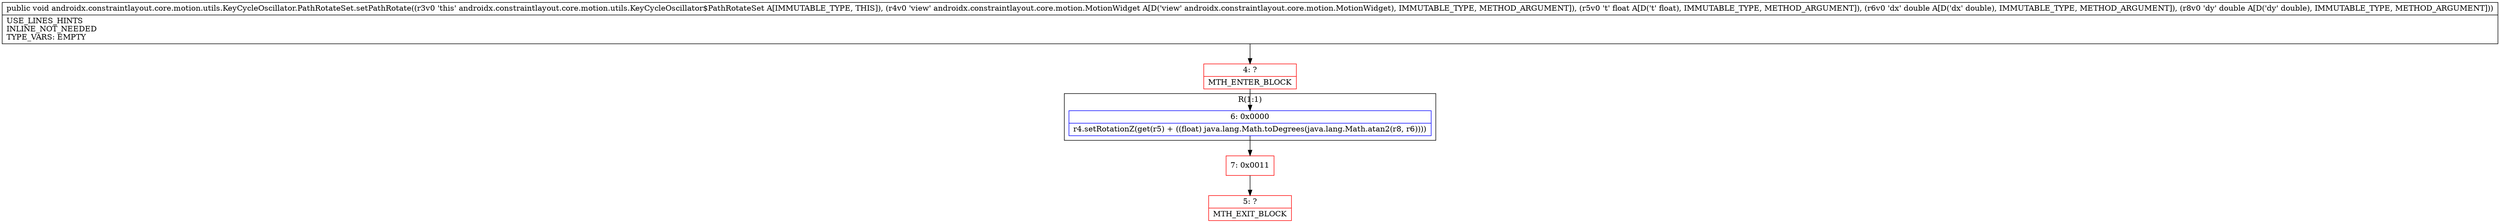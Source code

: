digraph "CFG forandroidx.constraintlayout.core.motion.utils.KeyCycleOscillator.PathRotateSet.setPathRotate(Landroidx\/constraintlayout\/core\/motion\/MotionWidget;FDD)V" {
subgraph cluster_Region_650113699 {
label = "R(1:1)";
node [shape=record,color=blue];
Node_6 [shape=record,label="{6\:\ 0x0000|r4.setRotationZ(get(r5) + ((float) java.lang.Math.toDegrees(java.lang.Math.atan2(r8, r6))))\l}"];
}
Node_4 [shape=record,color=red,label="{4\:\ ?|MTH_ENTER_BLOCK\l}"];
Node_7 [shape=record,color=red,label="{7\:\ 0x0011}"];
Node_5 [shape=record,color=red,label="{5\:\ ?|MTH_EXIT_BLOCK\l}"];
MethodNode[shape=record,label="{public void androidx.constraintlayout.core.motion.utils.KeyCycleOscillator.PathRotateSet.setPathRotate((r3v0 'this' androidx.constraintlayout.core.motion.utils.KeyCycleOscillator$PathRotateSet A[IMMUTABLE_TYPE, THIS]), (r4v0 'view' androidx.constraintlayout.core.motion.MotionWidget A[D('view' androidx.constraintlayout.core.motion.MotionWidget), IMMUTABLE_TYPE, METHOD_ARGUMENT]), (r5v0 't' float A[D('t' float), IMMUTABLE_TYPE, METHOD_ARGUMENT]), (r6v0 'dx' double A[D('dx' double), IMMUTABLE_TYPE, METHOD_ARGUMENT]), (r8v0 'dy' double A[D('dy' double), IMMUTABLE_TYPE, METHOD_ARGUMENT]))  | USE_LINES_HINTS\lINLINE_NOT_NEEDED\lTYPE_VARS: EMPTY\l}"];
MethodNode -> Node_4;Node_6 -> Node_7;
Node_4 -> Node_6;
Node_7 -> Node_5;
}

